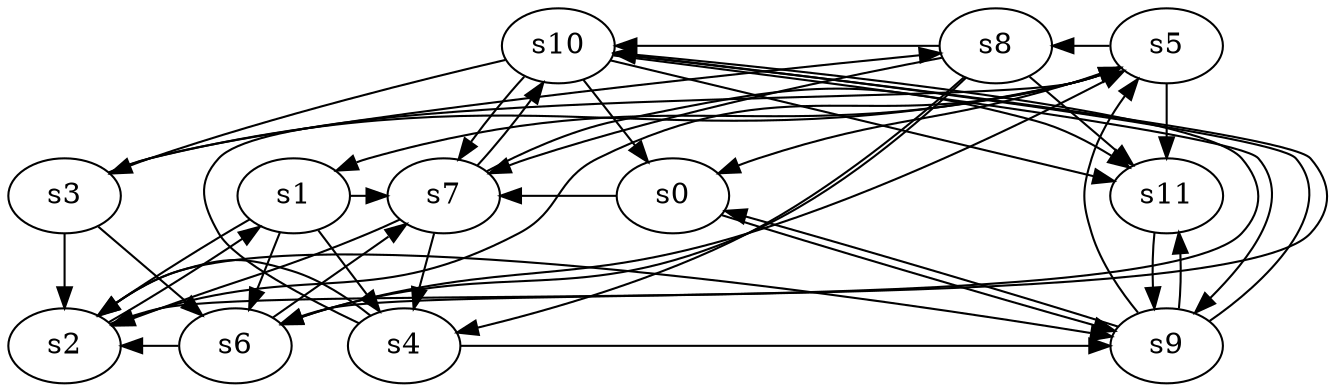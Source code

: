 digraph game_0963_complex_12 {
    s0 [name="s0", player=0, target=1];
    s1 [name="s1", player=0, target=1];
    s2 [name="s2", player=0, target=1];
    s3 [name="s3", player=0];
    s4 [name="s4", player=1, target=1];
    s5 [name="s5", player=1, target=1];
    s6 [name="s6", player=1];
    s7 [name="s7", player=1];
    s8 [name="s8", player=1];
    s9 [name="s9", player=1];
    s10 [name="s10", player=1];
    s11 [name="s11", player=1, target=1];

    s0 -> s7 [constraint="time % 7 == 5"];
    s0 -> s9 [constraint="time % 2 == 0 || time % 2 == 1"];
    s1 -> s2 [constraint="!(time % 3 == 0)"];
    s1 -> s4;
    s1 -> s6;
    s1 -> s7 [constraint="time % 5 == 4"];
    s2 -> s1 [constraint="time % 2 == 1 || time % 3 == 2"];
    s2 -> s9 [constraint="time % 3 == 2 && time % 4 == 1"];
    s2 -> s10 [constraint="!(time % 4 == 2)"];
    s3 -> s2;
    s3 -> s5 [constraint="time == 3 || time == 12 || time == 17"];
    s3 -> s6;
    s3 -> s8 [constraint="time % 2 == 1 && time % 5 == 3"];
    s4 -> s2 [constraint="time % 5 == 3 || time % 3 == 1"];
    s4 -> s5 [constraint="!(time % 3 == 0)"];
    s4 -> s9 [constraint="!(time % 4 == 1)"];
    s5 -> s0 [constraint="time % 5 == 2 || time % 2 == 1"];
    s5 -> s1 [constraint="!(time % 4 == 3)"];
    s5 -> s2 [constraint="time % 2 == 1 || time % 3 == 2"];
    s5 -> s8 [constraint="time == 3 || time == 16 || time == 21"];
    s5 -> s11;
    s6 -> s2 [constraint="time % 2 == 0"];
    s6 -> s5 [constraint="!(time % 3 == 0)"];
    s6 -> s7 [constraint="time == 3 || time == 7 || time == 8"];
    s7 -> s2 [constraint="time % 3 == 2 && time % 3 == 2"];
    s7 -> s4;
    s7 -> s10 [constraint="time % 4 == 0 && time % 5 == 3"];
    s7 -> s11 [constraint="time % 4 == 3 || time % 5 == 3"];
    s8 -> s4 [constraint="!(time % 3 == 1)"];
    s8 -> s6 [constraint="time == 5 || time == 14"];
    s8 -> s7 [constraint="!(time % 2 == 0)"];
    s8 -> s10 [constraint="time == 15"];
    s8 -> s11 [constraint="time == 12 || time == 20"];
    s9 -> s0 [constraint="time % 3 == 1 || time % 4 == 3"];
    s9 -> s5 [constraint="!(time % 3 == 1)"];
    s9 -> s10 [constraint="time % 2 == 0 || time % 5 == 1"];
    s9 -> s11 [constraint="time % 2 == 1 || time % 4 == 0"];
    s10 -> s0;
    s10 -> s3 [constraint="time == 5 || time == 8 || time == 11"];
    s10 -> s6 [constraint="time % 2 == 0 || time % 2 == 0"];
    s10 -> s7;
    s10 -> s9 [constraint="time % 8 == 5"];
    s10 -> s11 [constraint="time % 5 == 4 || time % 4 == 3"];
    s11 -> s9;
}
